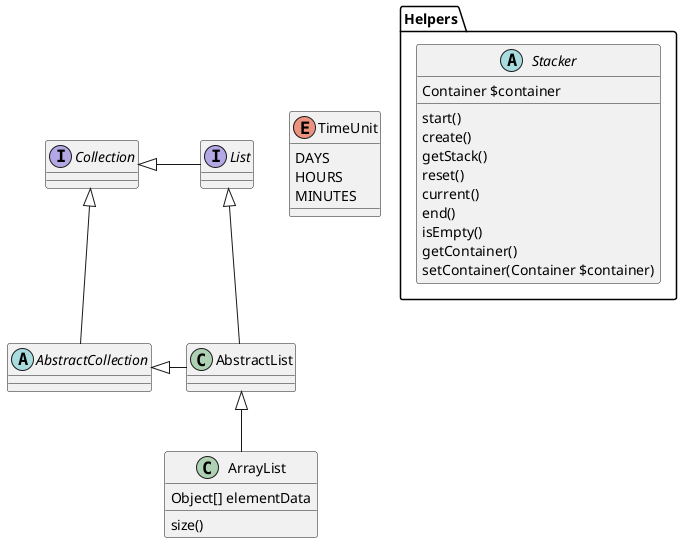 @startuml

abstract class Helpers.Stacker {
    Container $container
    start()
    create()
    getStack()
    reset()
    current()
    end()
    isEmpty()
    getContainer()
    setContainer(Container $container)
}
abstract AbstractCollection
interface List
interface Collection

List <|-- AbstractList
Collection <|-- AbstractCollection

Collection <|- List
AbstractCollection <|- AbstractList
AbstractList <|-- ArrayList

class ArrayList {
Object[] elementData
size()
}

enum TimeUnit {
    DAYS
    HOURS
    MINUTES
}

@enduml
